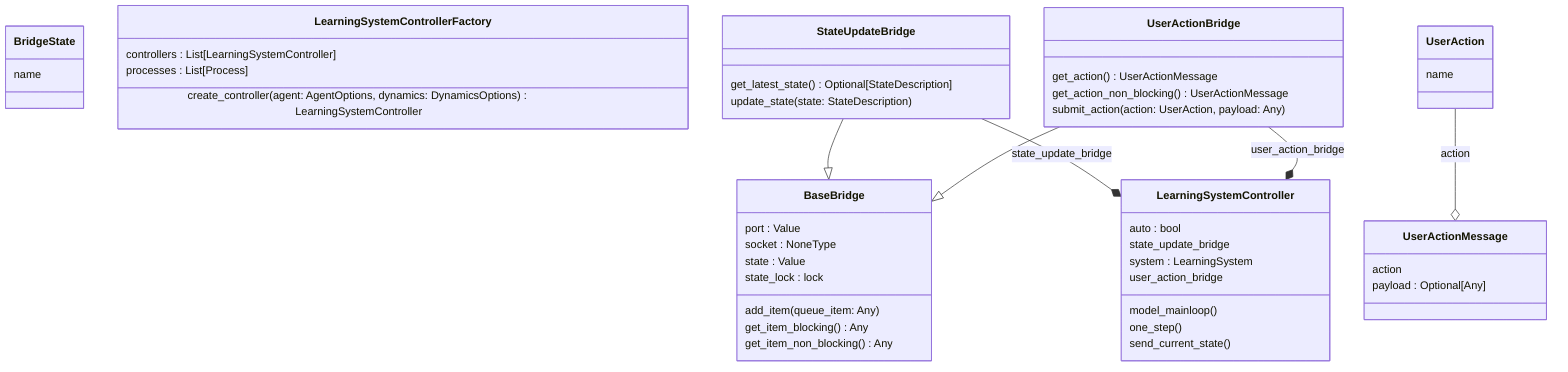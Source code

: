 classDiagram
  class BaseBridge {
    port : Value
    socket : NoneType
    state : Value
    state_lock : lock
    add_item(queue_item: Any)
    get_item_blocking() Any
    get_item_non_blocking() Any
  }
  class BridgeState {
    name
  }
  class LearningSystemController {
    auto : bool
    state_update_bridge
    system : LearningSystem
    user_action_bridge
    model_mainloop()
    one_step()
    send_current_state()
  }
  class LearningSystemControllerFactory {
    controllers : List[LearningSystemController]
    processes : List[Process]
    create_controller(agent: AgentOptions, dynamics: DynamicsOptions) LearningSystemController
  }
  class StateUpdateBridge {
    get_latest_state() Optional[StateDescription]
    update_state(state: StateDescription)
  }
  class UserAction {
    name
  }
  class UserActionBridge {
    get_action() UserActionMessage
    get_action_non_blocking() UserActionMessage
    submit_action(action: UserAction, payload: Any)
  }
  class UserActionMessage {
    action
    payload : Optional[Any]
  }
  StateUpdateBridge --|> BaseBridge
  UserActionBridge --|> BaseBridge
  StateUpdateBridge --* LearningSystemController : state_update_bridge
  UserActionBridge --* LearningSystemController : user_action_bridge
  UserAction --o UserActionMessage : action